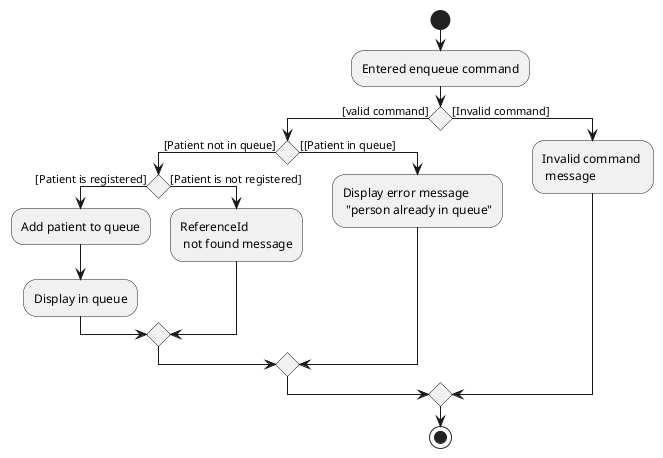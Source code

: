 @startuml

start
-Entered enqueue command
if () then ([valid command])

    if () then ([Patient not in queue])
        if() then ([Patient is registered])
        -Add patient to queue
        -Display in queue

        else ([Patient is not registered])
        -ReferenceId \n not found message
        endif

    else ([[Patient in queue])
    -Display error message\n "person already in queue"
    endif

else ([Invalid command])
-Invalid command \n message
endif

stop
@enduml
